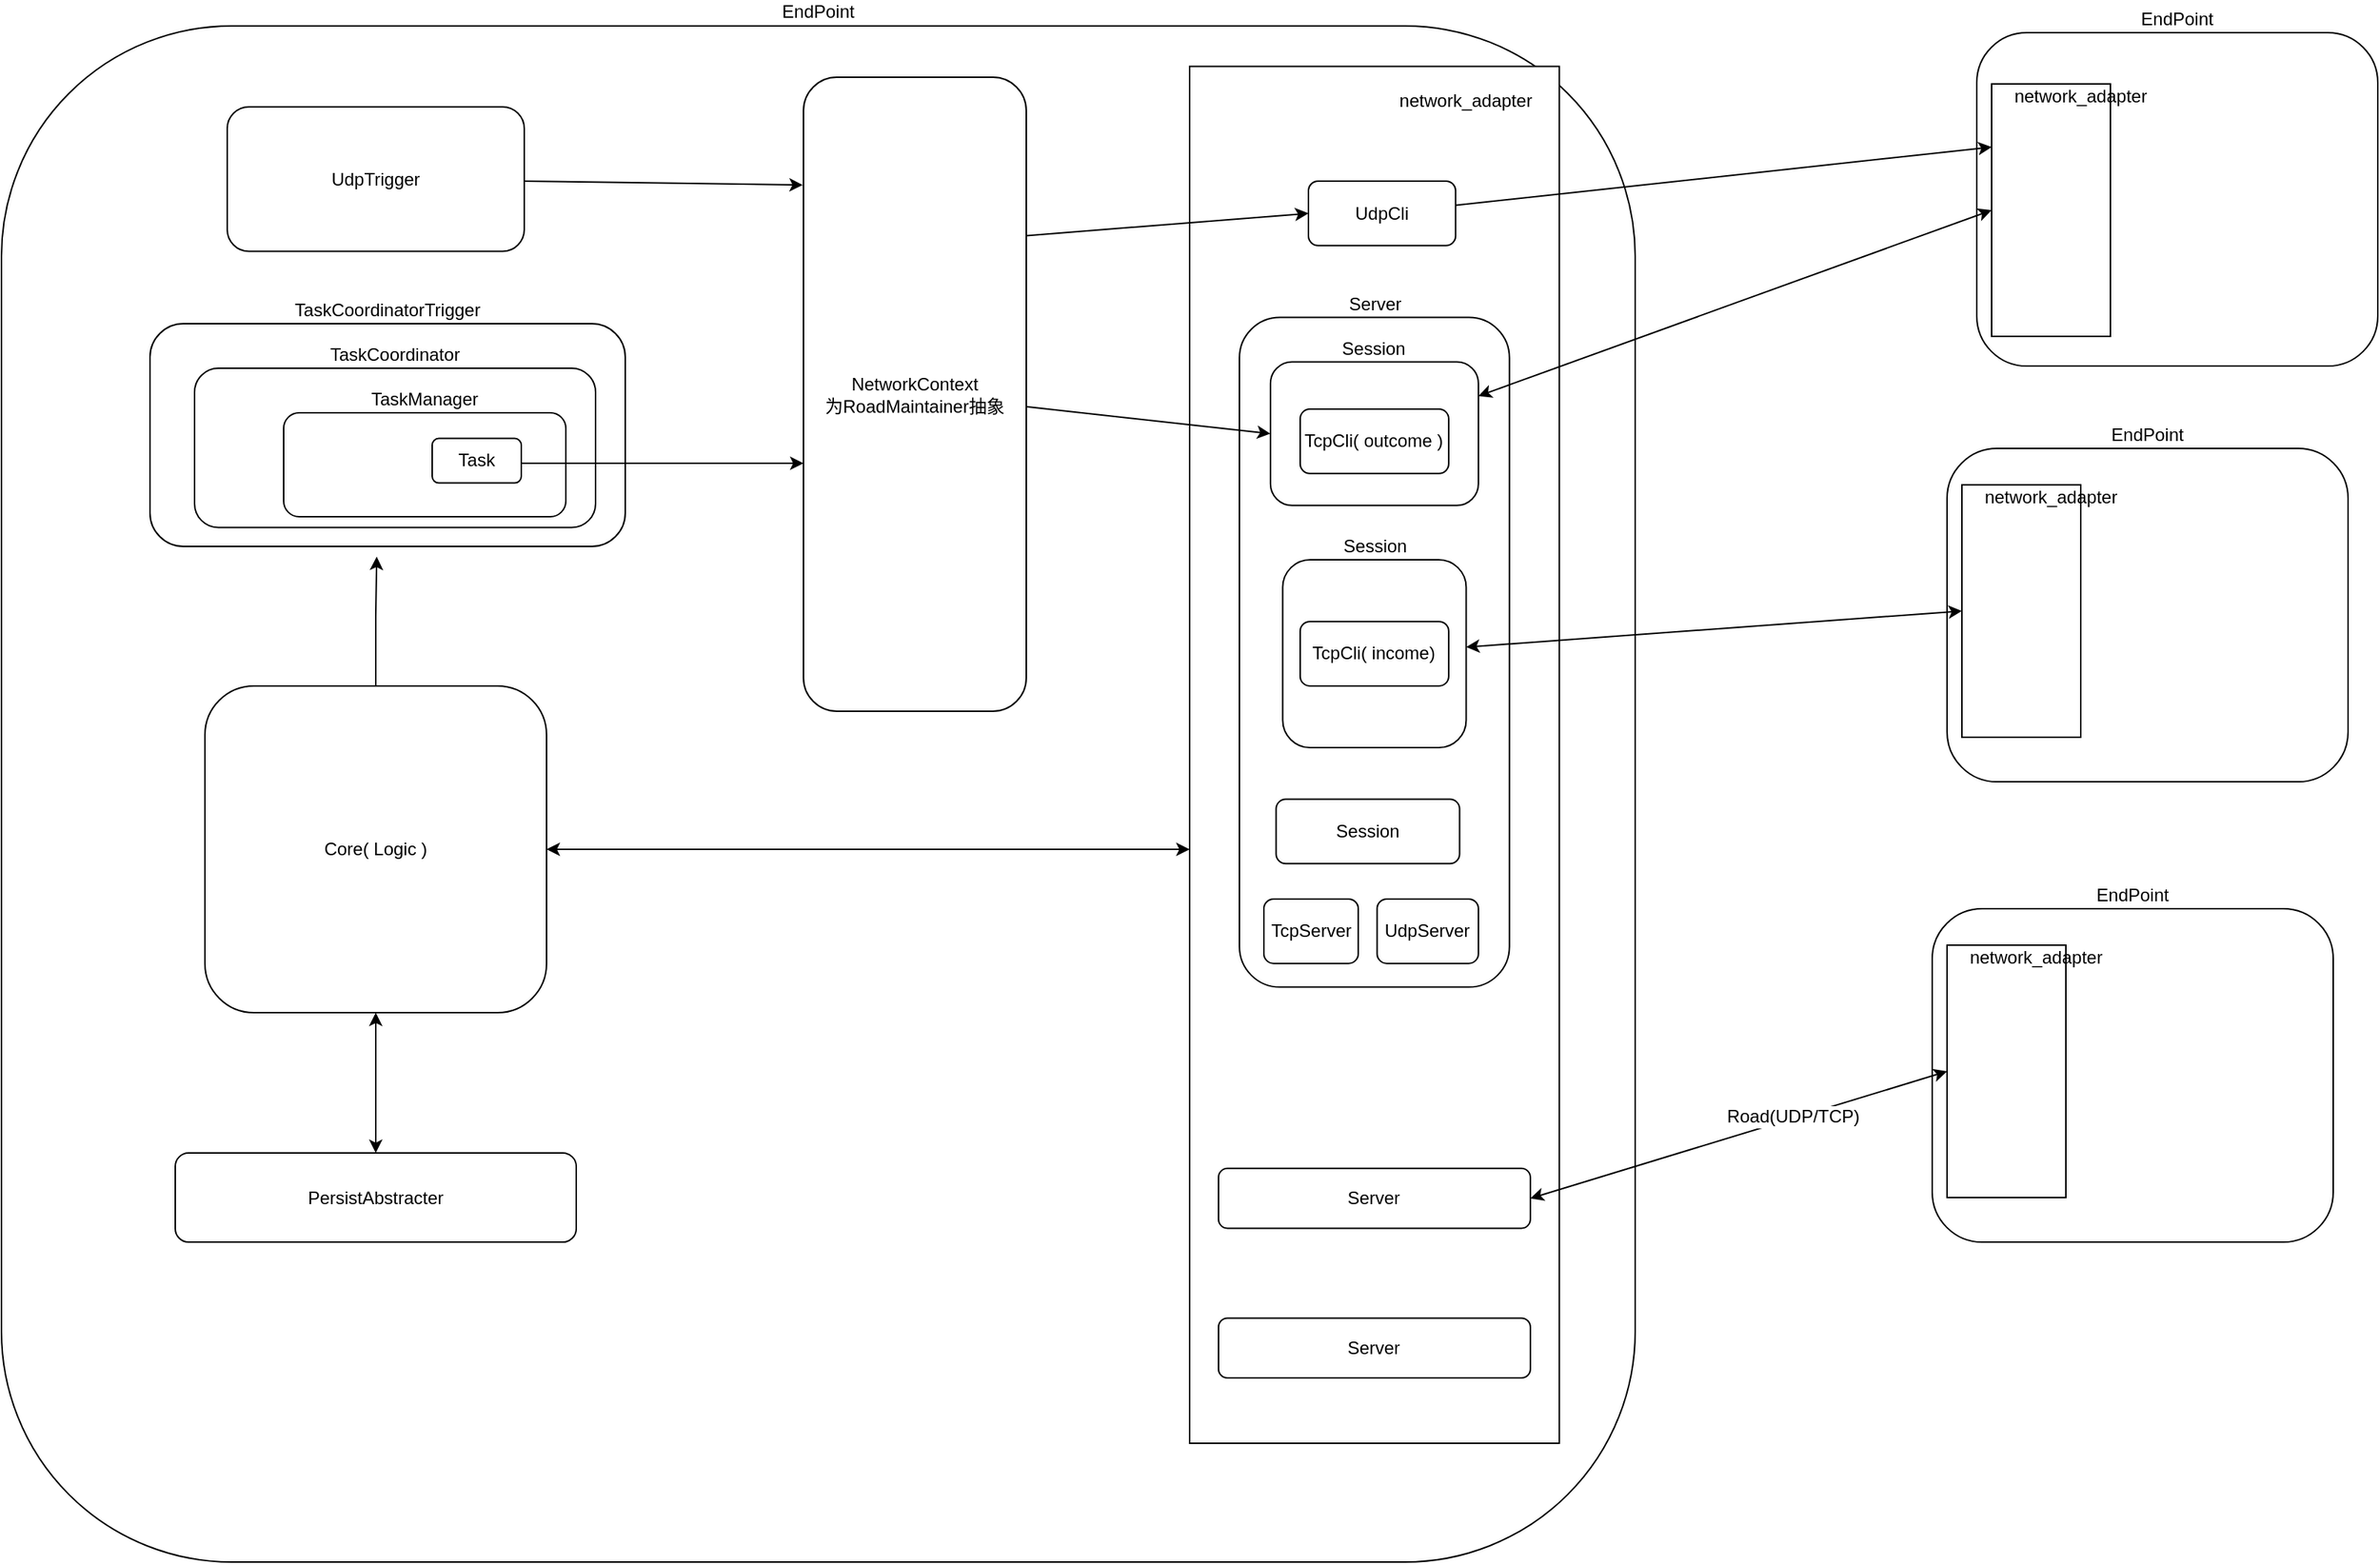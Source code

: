 <mxfile>
    <diagram id="gX60ziuORGywCe2un4ga" name="第 1 页">
        <mxGraphModel dx="2137" dy="544" grid="1" gridSize="10" guides="1" tooltips="1" connect="1" arrows="1" fold="1" page="1" pageScale="1" pageWidth="827" pageHeight="1169" math="0" shadow="0">
            <root>
                <mxCell id="0"/>
                <mxCell id="1" parent="0"/>
                <mxCell id="20" value="" style="group" parent="1" vertex="1" connectable="0">
                    <mxGeometry x="520" y="650.005" width="270" height="224.545" as="geometry"/>
                </mxCell>
                <mxCell id="15" value="EndPoint" style="rounded=1;whiteSpace=wrap;html=1;labelPosition=center;verticalLabelPosition=top;align=center;verticalAlign=bottom;" parent="20" vertex="1">
                    <mxGeometry width="270" height="224.545" as="geometry"/>
                </mxCell>
                <mxCell id="17" value="" style="group" parent="20" vertex="1" connectable="0">
                    <mxGeometry x="10" y="24.545" width="80" height="170" as="geometry"/>
                </mxCell>
                <mxCell id="18" value="" style="rounded=0;whiteSpace=wrap;html=1;" parent="17" vertex="1">
                    <mxGeometry width="80.0" height="170" as="geometry"/>
                </mxCell>
                <mxCell id="19" value="network_adapter" style="text;html=1;strokeColor=none;fillColor=none;align=center;verticalAlign=middle;whiteSpace=wrap;rounded=0;" parent="17" vertex="1">
                    <mxGeometry x="40.001" y="-8.095" width="40.0" height="34" as="geometry"/>
                </mxCell>
                <mxCell id="21" value="" style="group" parent="1" vertex="1" connectable="0">
                    <mxGeometry x="550" y="60.005" width="270" height="224.545" as="geometry"/>
                </mxCell>
                <mxCell id="10" value="EndPoint" style="rounded=1;whiteSpace=wrap;html=1;labelPosition=center;verticalLabelPosition=top;align=center;verticalAlign=bottom;" parent="21" vertex="1">
                    <mxGeometry width="270" height="224.545" as="geometry"/>
                </mxCell>
                <mxCell id="12" value="" style="group" parent="21" vertex="1" connectable="0">
                    <mxGeometry x="10" y="34.545" width="80" height="170" as="geometry"/>
                </mxCell>
                <mxCell id="13" value="" style="rounded=0;whiteSpace=wrap;html=1;" parent="12" vertex="1">
                    <mxGeometry width="80.0" height="170" as="geometry"/>
                </mxCell>
                <mxCell id="14" value="network_adapter" style="text;html=1;strokeColor=none;fillColor=none;align=center;verticalAlign=middle;whiteSpace=wrap;rounded=0;" parent="12" vertex="1">
                    <mxGeometry x="40.001" y="-8.095" width="40.0" height="34" as="geometry"/>
                </mxCell>
                <mxCell id="2" value="EndPoint" style="rounded=1;whiteSpace=wrap;html=1;labelPosition=center;verticalLabelPosition=top;align=center;verticalAlign=bottom;" parent="1" vertex="1">
                    <mxGeometry x="-780" y="55.45" width="1100" height="1034.55" as="geometry"/>
                </mxCell>
                <mxCell id="6" value="" style="group;labelPosition=center;verticalLabelPosition=top;align=center;verticalAlign=bottom;" parent="1" vertex="1" connectable="0">
                    <mxGeometry x="20" y="82.73" width="280" height="927.27" as="geometry"/>
                </mxCell>
                <mxCell id="4" value="" style="rounded=0;whiteSpace=wrap;html=1;" parent="6" vertex="1">
                    <mxGeometry width="248.89" height="927.27" as="geometry"/>
                </mxCell>
                <mxCell id="5" value="network_adapter" style="text;html=1;strokeColor=none;fillColor=none;align=center;verticalAlign=middle;whiteSpace=wrap;rounded=0;" parent="6" vertex="1">
                    <mxGeometry x="124.449" y="-21.583" width="124.444" height="90.649" as="geometry"/>
                </mxCell>
                <mxCell id="48" value="Server" style="rounded=1;whiteSpace=wrap;html=1;labelPosition=center;verticalLabelPosition=middle;align=center;verticalAlign=middle;" parent="6" vertex="1">
                    <mxGeometry x="19.44" y="742.179" width="210" height="40.316" as="geometry"/>
                </mxCell>
                <mxCell id="50" value="Server" style="rounded=1;whiteSpace=wrap;html=1;labelPosition=center;verticalLabelPosition=middle;align=center;verticalAlign=middle;" parent="6" vertex="1">
                    <mxGeometry x="19.45" y="842.969" width="210" height="40.316" as="geometry"/>
                </mxCell>
                <mxCell id="62" value="" style="group" parent="6" vertex="1" connectable="0">
                    <mxGeometry x="33.54" y="69.061" width="181.8" height="550.99" as="geometry"/>
                </mxCell>
                <mxCell id="23" value="Server" style="rounded=1;whiteSpace=wrap;html=1;labelPosition=center;verticalLabelPosition=top;align=center;verticalAlign=bottom;" parent="62" vertex="1">
                    <mxGeometry y="100" width="181.8" height="450.99" as="geometry"/>
                </mxCell>
                <mxCell id="24" value="Session" style="rounded=1;whiteSpace=wrap;html=1;labelPosition=center;verticalLabelPosition=top;align=center;verticalAlign=bottom;" parent="62" vertex="1">
                    <mxGeometry x="20.9" y="130" width="140" height="96.59" as="geometry"/>
                </mxCell>
                <mxCell id="34" value="TcpCli( outcome )" style="rounded=1;whiteSpace=wrap;html=1;" parent="62" vertex="1">
                    <mxGeometry x="40.9" y="161.735" width="100" height="43.367" as="geometry"/>
                </mxCell>
                <mxCell id="35" value="UdpServer" style="rounded=1;whiteSpace=wrap;html=1;" parent="62" vertex="1">
                    <mxGeometry x="92.7" y="491.695" width="68.2" height="43.367" as="geometry"/>
                </mxCell>
                <mxCell id="26" value="TcpServer" style="rounded=1;whiteSpace=wrap;html=1;" parent="62" vertex="1">
                    <mxGeometry x="16.46" y="491.695" width="63.54" height="43.367" as="geometry"/>
                </mxCell>
                <mxCell id="63" value="Session" style="rounded=1;whiteSpace=wrap;html=1;labelPosition=center;verticalLabelPosition=top;align=center;verticalAlign=bottom;" parent="62" vertex="1">
                    <mxGeometry x="29.13" y="263.237" width="123.54" height="126.485" as="geometry"/>
                </mxCell>
                <mxCell id="73" value="Session" style="rounded=1;whiteSpace=wrap;html=1;" parent="62" vertex="1">
                    <mxGeometry x="24.69" y="424.502" width="123.54" height="43.367" as="geometry"/>
                </mxCell>
                <mxCell id="81" value="TcpCli( income)" style="rounded=1;whiteSpace=wrap;html=1;" parent="62" vertex="1">
                    <mxGeometry x="40.9" y="304.803" width="100" height="43.367" as="geometry"/>
                </mxCell>
                <mxCell id="36" value="UdpCli" style="rounded=1;whiteSpace=wrap;html=1;" parent="6" vertex="1">
                    <mxGeometry x="80" y="77.271" width="99.1" height="43.37" as="geometry"/>
                </mxCell>
                <mxCell id="51" style="edgeStyle=none;html=1;entryX=0;entryY=0.5;entryDx=0;entryDy=0;exitX=1;exitY=0.5;exitDx=0;exitDy=0;startArrow=classic;startFill=1;" parent="1" source="48" target="18" edge="1">
                    <mxGeometry relative="1" as="geometry"/>
                </mxCell>
                <mxCell id="52" value="&lt;span style=&quot;font-size: 12px;&quot;&gt;Road(UDP/TCP)&lt;/span&gt;" style="edgeLabel;html=1;align=center;verticalAlign=middle;resizable=0;points=[];" parent="51" vertex="1" connectable="0">
                    <mxGeometry x="0.25" y="2" relative="1" as="geometry">
                        <mxPoint x="1" as="offset"/>
                    </mxGeometry>
                </mxCell>
                <mxCell id="61" style="edgeStyle=none;html=1;entryX=0.5;entryY=0;entryDx=0;entryDy=0;startArrow=classic;startFill=1;" parent="1" source="55" target="60" edge="1">
                    <mxGeometry relative="1" as="geometry"/>
                </mxCell>
                <mxCell id="3bpghKNEfgmkJRlF0rse-94" style="edgeStyle=orthogonalEdgeStyle;rounded=0;orthogonalLoop=1;jettySize=auto;html=1;startArrow=classic;startFill=1;" parent="1" source="55" target="4" edge="1">
                    <mxGeometry relative="1" as="geometry">
                        <Array as="points">
                            <mxPoint x="-70" y="610"/>
                            <mxPoint x="-70" y="610"/>
                        </Array>
                    </mxGeometry>
                </mxCell>
                <mxCell id="55" value="Core( Logic )" style="rounded=1;whiteSpace=wrap;html=1;" parent="1" vertex="1">
                    <mxGeometry x="-643" y="500" width="230" height="220" as="geometry"/>
                </mxCell>
                <mxCell id="60" value="PersistAbstracter" style="rounded=1;whiteSpace=wrap;html=1;" parent="1" vertex="1">
                    <mxGeometry x="-663" y="814.55" width="270" height="60" as="geometry"/>
                </mxCell>
                <mxCell id="74" value="" style="group" parent="1" vertex="1" connectable="0">
                    <mxGeometry x="530" y="340.005" width="270" height="224.545" as="geometry"/>
                </mxCell>
                <mxCell id="75" value="EndPoint" style="rounded=1;whiteSpace=wrap;html=1;labelPosition=center;verticalLabelPosition=top;align=center;verticalAlign=bottom;" parent="74" vertex="1">
                    <mxGeometry width="270" height="224.545" as="geometry"/>
                </mxCell>
                <mxCell id="76" value="" style="group" parent="74" vertex="1" connectable="0">
                    <mxGeometry x="10" y="24.545" width="80" height="170" as="geometry"/>
                </mxCell>
                <mxCell id="77" value="" style="rounded=0;whiteSpace=wrap;html=1;" parent="76" vertex="1">
                    <mxGeometry width="80.0" height="170" as="geometry"/>
                </mxCell>
                <mxCell id="78" value="network_adapter" style="text;html=1;strokeColor=none;fillColor=none;align=center;verticalAlign=middle;whiteSpace=wrap;rounded=0;" parent="76" vertex="1">
                    <mxGeometry x="40.001" y="-8.095" width="40.0" height="34" as="geometry"/>
                </mxCell>
                <mxCell id="79" style="edgeStyle=none;html=1;entryX=0;entryY=0.5;entryDx=0;entryDy=0;startArrow=classic;startFill=1;" parent="1" source="63" target="77" edge="1">
                    <mxGeometry relative="1" as="geometry"/>
                </mxCell>
                <mxCell id="80" style="edgeStyle=none;html=1;entryX=0;entryY=0.5;entryDx=0;entryDy=0;startArrow=classic;startFill=1;" parent="1" source="24" target="13" edge="1">
                    <mxGeometry relative="1" as="geometry"/>
                </mxCell>
                <mxCell id="82" style="edgeStyle=none;html=1;entryX=-0.003;entryY=0.17;entryDx=0;entryDy=0;entryPerimeter=0;" edge="1" parent="1" source="3bpghKNEfgmkJRlF0rse-81" target="3bpghKNEfgmkJRlF0rse-86">
                    <mxGeometry relative="1" as="geometry"/>
                </mxCell>
                <mxCell id="3bpghKNEfgmkJRlF0rse-81" value="UdpTrigger" style="rounded=1;whiteSpace=wrap;html=1;labelPosition=center;verticalLabelPosition=middle;align=center;verticalAlign=middle;" parent="1" vertex="1">
                    <mxGeometry x="-628" y="110" width="200" height="97.27" as="geometry"/>
                </mxCell>
                <mxCell id="3bpghKNEfgmkJRlF0rse-85" value="" style="group" parent="1" vertex="1" connectable="0">
                    <mxGeometry x="-680" y="256" width="320" height="150" as="geometry"/>
                </mxCell>
                <mxCell id="22" value="TaskCoordinatorTrigger" style="rounded=1;whiteSpace=wrap;html=1;labelPosition=center;verticalLabelPosition=top;align=center;verticalAlign=bottom;" parent="3bpghKNEfgmkJRlF0rse-85" vertex="1">
                    <mxGeometry width="320" height="150" as="geometry"/>
                </mxCell>
                <mxCell id="57ZCDZlKOxShT1AS28rv-81" value="TaskCoordinator" style="rounded=1;whiteSpace=wrap;html=1;labelPosition=center;verticalLabelPosition=top;align=center;verticalAlign=bottom;" parent="3bpghKNEfgmkJRlF0rse-85" vertex="1">
                    <mxGeometry x="30" y="30" width="270" height="107.28" as="geometry"/>
                </mxCell>
                <mxCell id="57ZCDZlKOxShT1AS28rv-82" value="TaskManager" style="rounded=1;whiteSpace=wrap;html=1;labelPosition=center;verticalLabelPosition=top;align=center;verticalAlign=bottom;" parent="3bpghKNEfgmkJRlF0rse-85" vertex="1">
                    <mxGeometry x="90" y="60" width="190" height="70" as="geometry"/>
                </mxCell>
                <mxCell id="57ZCDZlKOxShT1AS28rv-84" value="Task" style="rounded=1;whiteSpace=wrap;html=1;labelPosition=center;verticalLabelPosition=middle;align=center;verticalAlign=middle;" parent="3bpghKNEfgmkJRlF0rse-85" vertex="1">
                    <mxGeometry x="190" y="77.28" width="60" height="30" as="geometry"/>
                </mxCell>
                <mxCell id="83" style="edgeStyle=none;html=1;entryX=0;entryY=0.5;entryDx=0;entryDy=0;" edge="1" parent="1" source="3bpghKNEfgmkJRlF0rse-86" target="24">
                    <mxGeometry relative="1" as="geometry"/>
                </mxCell>
                <mxCell id="84" style="edgeStyle=none;html=1;entryX=0;entryY=0.5;entryDx=0;entryDy=0;exitX=1;exitY=0.25;exitDx=0;exitDy=0;" edge="1" parent="1" source="3bpghKNEfgmkJRlF0rse-86" target="36">
                    <mxGeometry relative="1" as="geometry"/>
                </mxCell>
                <mxCell id="3bpghKNEfgmkJRlF0rse-86" value="NetworkContext&lt;div&gt;为RoadMaintainer抽象&lt;/div&gt;" style="rounded=1;whiteSpace=wrap;html=1;" parent="1" vertex="1">
                    <mxGeometry x="-240" y="90" width="150" height="427" as="geometry"/>
                </mxCell>
                <mxCell id="3bpghKNEfgmkJRlF0rse-89" style="edgeStyle=orthogonalEdgeStyle;rounded=0;orthogonalLoop=1;jettySize=auto;html=1;entryX=0.477;entryY=1.046;entryDx=0;entryDy=0;entryPerimeter=0;" parent="1" source="55" target="22" edge="1">
                    <mxGeometry relative="1" as="geometry"/>
                </mxCell>
                <mxCell id="3bpghKNEfgmkJRlF0rse-91" style="edgeStyle=orthogonalEdgeStyle;rounded=0;orthogonalLoop=1;jettySize=auto;html=1;exitX=1;exitY=0.5;exitDx=0;exitDy=0;" parent="1" source="57ZCDZlKOxShT1AS28rv-84" target="3bpghKNEfgmkJRlF0rse-86" edge="1">
                    <mxGeometry relative="1" as="geometry">
                        <Array as="points">
                            <mxPoint x="-430" y="350"/>
                        </Array>
                    </mxGeometry>
                </mxCell>
                <mxCell id="85" style="edgeStyle=none;html=1;entryX=0;entryY=0.25;entryDx=0;entryDy=0;" edge="1" parent="1" source="36" target="13">
                    <mxGeometry relative="1" as="geometry"/>
                </mxCell>
            </root>
        </mxGraphModel>
    </diagram>
</mxfile>